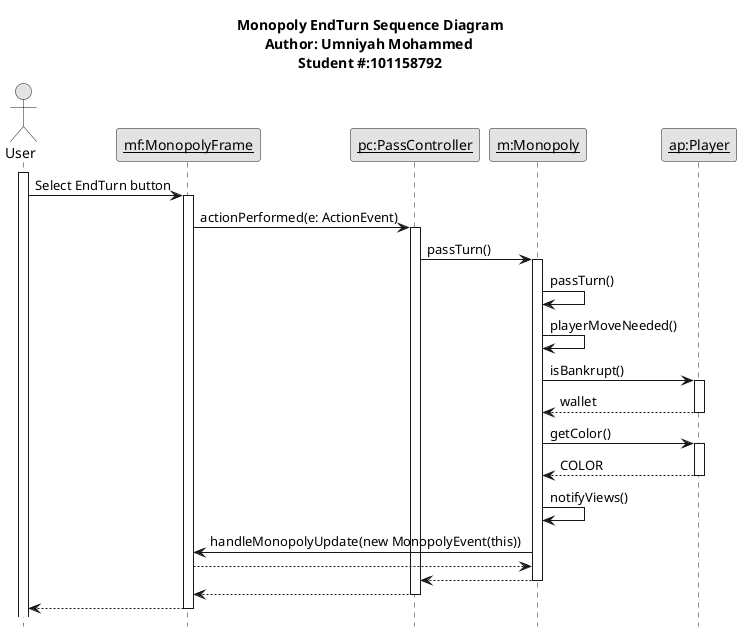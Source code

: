 @startuml Monopoly EndTurn Sequence Diagram

title Monopoly EndTurn Sequence Diagram\nAuthor: Umniyah Mohammed \nStudent #:101158792

hide footbox
skinparam monochrome true

actor User as User
participant "<u>mf:MonopolyFrame" as mf
participant "<u>pc:PassController" as pc
participant "<u>m:Monopoly" as m
participant "<u>ap:Player" as ap

activate User

User -> mf: Select EndTurn button
activate mf

mf -> pc: actionPerformed(e: ActionEvent)
activate pc

pc -> m: passTurn()
activate m

m -> m: passTurn()
m -> m: playerMoveNeeded()

m -> ap: isBankrupt()
activate ap
ap --> m: wallet
deactivate ap

m -> ap: getColor()
activate ap
ap --> m: COLOR
deactivate ap

m -> m: notifyViews()
m -> mf: handleMonopolyUpdate(new MonopolyEvent(this))
mf --> m
m --> pc
deactivate m

pc --> mf
deactivate pc

mf --> User
deactivate mf
@enduml